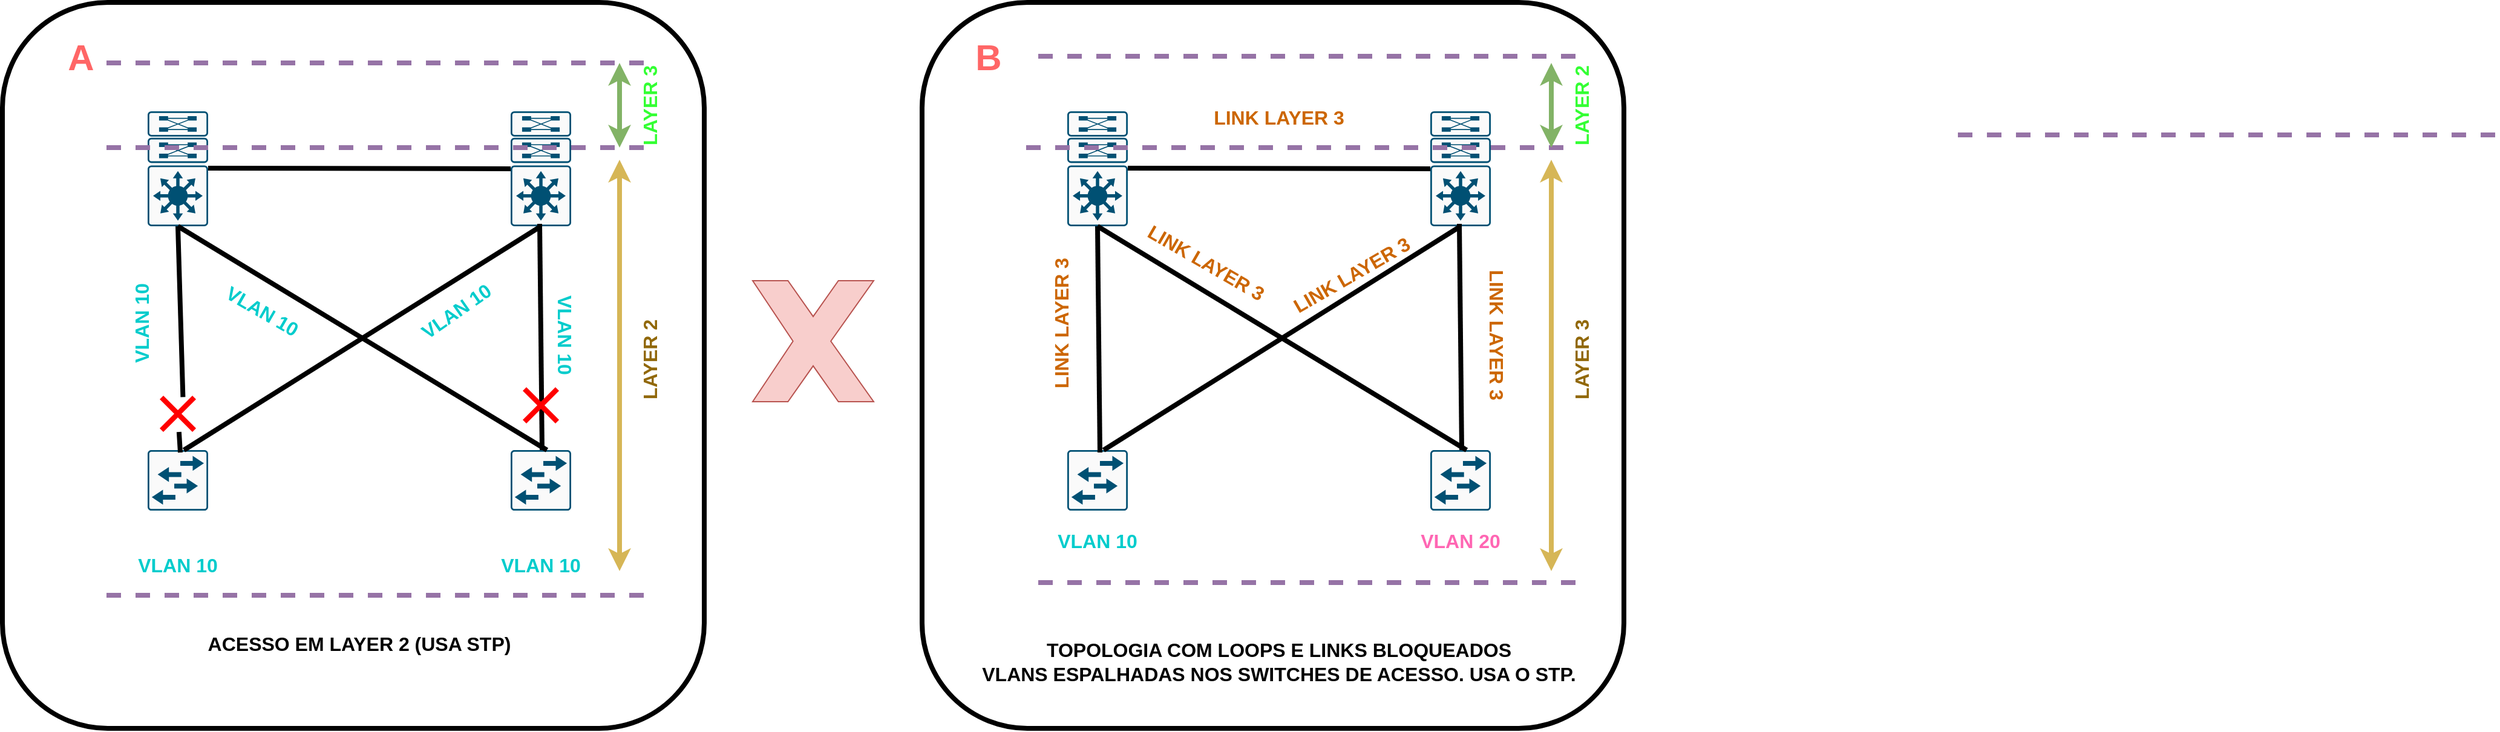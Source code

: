 <mxfile version="24.0.5" type="device">
  <diagram name="Página-1" id="dn1WERP5WJdpw7qh-cQa">
    <mxGraphModel dx="1194" dy="716" grid="1" gridSize="10" guides="1" tooltips="1" connect="1" arrows="1" fold="1" page="1" pageScale="1" pageWidth="827" pageHeight="1169" math="0" shadow="0">
      <root>
        <mxCell id="0" />
        <mxCell id="1" parent="0" />
        <mxCell id="2IVi3ITnMaEK0_wljfeU-19" value="" style="rounded=1;whiteSpace=wrap;html=1;strokeWidth=4;" vertex="1" parent="1">
          <mxGeometry x="130" y="70" width="580" height="600" as="geometry" />
        </mxCell>
        <mxCell id="2IVi3ITnMaEK0_wljfeU-1" value="" style="sketch=0;points=[[0.015,0.015,0],[0.985,0.015,0],[0.985,0.985,0],[0.015,0.985,0],[0.25,0,0],[0.5,0,0],[0.75,0,0],[1,0.25,0],[1,0.5,0],[1,0.75,0],[0.75,1,0],[0.5,1,0],[0.25,1,0],[0,0.75,0],[0,0.5,0],[0,0.25,0]];verticalLabelPosition=bottom;html=1;verticalAlign=top;aspect=fixed;align=center;pointerEvents=1;shape=mxgraph.cisco19.rect;prIcon=l3_switch_with_dual_supervisor;fillColor=#FAFAFA;strokeColor=#005073;" vertex="1" parent="1">
          <mxGeometry x="250" y="160" width="50" height="95" as="geometry" />
        </mxCell>
        <mxCell id="2IVi3ITnMaEK0_wljfeU-2" value="" style="sketch=0;points=[[0.015,0.015,0],[0.985,0.015,0],[0.985,0.985,0],[0.015,0.985,0],[0.25,0,0],[0.5,0,0],[0.75,0,0],[1,0.25,0],[1,0.5,0],[1,0.75,0],[0.75,1,0],[0.5,1,0],[0.25,1,0],[0,0.75,0],[0,0.5,0],[0,0.25,0]];verticalLabelPosition=bottom;html=1;verticalAlign=top;aspect=fixed;align=center;pointerEvents=1;shape=mxgraph.cisco19.rect;prIcon=workgroup_switch;fillColor=#FAFAFA;strokeColor=#005073;" vertex="1" parent="1">
          <mxGeometry x="250" y="440" width="50" height="50" as="geometry" />
        </mxCell>
        <mxCell id="2IVi3ITnMaEK0_wljfeU-3" value="" style="sketch=0;points=[[0.015,0.015,0],[0.985,0.015,0],[0.985,0.985,0],[0.015,0.985,0],[0.25,0,0],[0.5,0,0],[0.75,0,0],[1,0.25,0],[1,0.5,0],[1,0.75,0],[0.75,1,0],[0.5,1,0],[0.25,1,0],[0,0.75,0],[0,0.5,0],[0,0.25,0]];verticalLabelPosition=bottom;html=1;verticalAlign=top;aspect=fixed;align=center;pointerEvents=1;shape=mxgraph.cisco19.rect;prIcon=workgroup_switch;fillColor=#FAFAFA;strokeColor=#005073;" vertex="1" parent="1">
          <mxGeometry x="550" y="440" width="50" height="50" as="geometry" />
        </mxCell>
        <mxCell id="2IVi3ITnMaEK0_wljfeU-4" value="" style="sketch=0;points=[[0.015,0.015,0],[0.985,0.015,0],[0.985,0.985,0],[0.015,0.985,0],[0.25,0,0],[0.5,0,0],[0.75,0,0],[1,0.25,0],[1,0.5,0],[1,0.75,0],[0.75,1,0],[0.5,1,0],[0.25,1,0],[0,0.75,0],[0,0.5,0],[0,0.25,0]];verticalLabelPosition=bottom;html=1;verticalAlign=top;aspect=fixed;align=center;pointerEvents=1;shape=mxgraph.cisco19.rect;prIcon=l3_switch_with_dual_supervisor;fillColor=#FAFAFA;strokeColor=#005073;" vertex="1" parent="1">
          <mxGeometry x="550" y="160" width="50" height="95" as="geometry" />
        </mxCell>
        <mxCell id="2IVi3ITnMaEK0_wljfeU-5" value="" style="endArrow=none;html=1;rounded=0;strokeWidth=4;entryX=0;entryY=0.5;entryDx=0;entryDy=0;entryPerimeter=0;" edge="1" parent="1" target="2IVi3ITnMaEK0_wljfeU-4">
          <mxGeometry width="50" height="50" relative="1" as="geometry">
            <mxPoint x="300" y="207" as="sourcePoint" />
            <mxPoint x="540" y="207" as="targetPoint" />
          </mxGeometry>
        </mxCell>
        <mxCell id="2IVi3ITnMaEK0_wljfeU-6" value="" style="endArrow=none;html=1;rounded=0;strokeWidth=4;entryX=0.64;entryY=0.04;entryDx=0;entryDy=0;entryPerimeter=0;" edge="1" parent="1" source="2IVi3ITnMaEK0_wljfeU-59">
          <mxGeometry width="50" height="50" relative="1" as="geometry">
            <mxPoint x="275" y="255" as="sourcePoint" />
            <mxPoint x="277" y="442" as="targetPoint" />
          </mxGeometry>
        </mxCell>
        <mxCell id="2IVi3ITnMaEK0_wljfeU-8" value="" style="endArrow=none;html=1;rounded=0;strokeWidth=4;entryX=0.64;entryY=0.04;entryDx=0;entryDy=0;entryPerimeter=0;" edge="1" parent="1">
          <mxGeometry width="50" height="50" relative="1" as="geometry">
            <mxPoint x="574" y="253" as="sourcePoint" />
            <mxPoint x="576" y="440" as="targetPoint" />
          </mxGeometry>
        </mxCell>
        <mxCell id="2IVi3ITnMaEK0_wljfeU-9" value="" style="endArrow=none;html=1;rounded=0;strokeWidth=4;exitX=0.5;exitY=1;exitDx=0;exitDy=0;exitPerimeter=0;" edge="1" parent="1" source="2IVi3ITnMaEK0_wljfeU-4">
          <mxGeometry width="50" height="50" relative="1" as="geometry">
            <mxPoint x="290" y="265" as="sourcePoint" />
            <mxPoint x="280" y="440" as="targetPoint" />
          </mxGeometry>
        </mxCell>
        <mxCell id="2IVi3ITnMaEK0_wljfeU-10" value="" style="endArrow=none;html=1;rounded=0;strokeWidth=4;entryX=0.5;entryY=1;entryDx=0;entryDy=0;entryPerimeter=0;" edge="1" parent="1" target="2IVi3ITnMaEK0_wljfeU-1">
          <mxGeometry width="50" height="50" relative="1" as="geometry">
            <mxPoint x="580" y="440" as="sourcePoint" />
            <mxPoint x="290" y="450" as="targetPoint" />
          </mxGeometry>
        </mxCell>
        <mxCell id="2IVi3ITnMaEK0_wljfeU-12" value="VLAN 10" style="text;html=1;strokeColor=none;fillColor=none;align=center;verticalAlign=middle;whiteSpace=wrap;rounded=0;fontSize=16;fontStyle=1;fontColor=#00CCCC;" vertex="1" parent="1">
          <mxGeometry x="190" y="520" width="170" height="30" as="geometry" />
        </mxCell>
        <mxCell id="2IVi3ITnMaEK0_wljfeU-14" value="VLAN 10" style="text;html=1;strokeColor=none;fillColor=none;align=center;verticalAlign=middle;whiteSpace=wrap;rounded=0;fontSize=16;fontStyle=1;rotation=-90;fontColor=#00CCCC;" vertex="1" parent="1">
          <mxGeometry x="160" y="320" width="170" height="30" as="geometry" />
        </mxCell>
        <mxCell id="2IVi3ITnMaEK0_wljfeU-15" value="VLAN 10" style="text;html=1;strokeColor=none;fillColor=none;align=center;verticalAlign=middle;whiteSpace=wrap;rounded=0;fontSize=16;fontStyle=1;rotation=-35;fontColor=#00CCCC;" vertex="1" parent="1">
          <mxGeometry x="420" y="310" width="170" height="30" as="geometry" />
        </mxCell>
        <mxCell id="2IVi3ITnMaEK0_wljfeU-18" value="ACESSO EM LAYER 2 (USA STP)" style="text;html=1;strokeColor=none;fillColor=none;align=center;verticalAlign=middle;whiteSpace=wrap;rounded=0;fontSize=16;fontStyle=1" vertex="1" parent="1">
          <mxGeometry x="285" y="585" width="280" height="30" as="geometry" />
        </mxCell>
        <mxCell id="2IVi3ITnMaEK0_wljfeU-20" value="" style="rounded=1;whiteSpace=wrap;html=1;strokeWidth=4;" vertex="1" parent="1">
          <mxGeometry x="890" y="70" width="580" height="600" as="geometry" />
        </mxCell>
        <mxCell id="2IVi3ITnMaEK0_wljfeU-21" value="" style="sketch=0;points=[[0.015,0.015,0],[0.985,0.015,0],[0.985,0.985,0],[0.015,0.985,0],[0.25,0,0],[0.5,0,0],[0.75,0,0],[1,0.25,0],[1,0.5,0],[1,0.75,0],[0.75,1,0],[0.5,1,0],[0.25,1,0],[0,0.75,0],[0,0.5,0],[0,0.25,0]];verticalLabelPosition=bottom;html=1;verticalAlign=top;aspect=fixed;align=center;pointerEvents=1;shape=mxgraph.cisco19.rect;prIcon=l3_switch_with_dual_supervisor;fillColor=#FAFAFA;strokeColor=#005073;" vertex="1" parent="1">
          <mxGeometry x="1010" y="160" width="50" height="95" as="geometry" />
        </mxCell>
        <mxCell id="2IVi3ITnMaEK0_wljfeU-22" value="" style="sketch=0;points=[[0.015,0.015,0],[0.985,0.015,0],[0.985,0.985,0],[0.015,0.985,0],[0.25,0,0],[0.5,0,0],[0.75,0,0],[1,0.25,0],[1,0.5,0],[1,0.75,0],[0.75,1,0],[0.5,1,0],[0.25,1,0],[0,0.75,0],[0,0.5,0],[0,0.25,0]];verticalLabelPosition=bottom;html=1;verticalAlign=top;aspect=fixed;align=center;pointerEvents=1;shape=mxgraph.cisco19.rect;prIcon=workgroup_switch;fillColor=#FAFAFA;strokeColor=#005073;" vertex="1" parent="1">
          <mxGeometry x="1010" y="440" width="50" height="50" as="geometry" />
        </mxCell>
        <mxCell id="2IVi3ITnMaEK0_wljfeU-23" value="" style="sketch=0;points=[[0.015,0.015,0],[0.985,0.015,0],[0.985,0.985,0],[0.015,0.985,0],[0.25,0,0],[0.5,0,0],[0.75,0,0],[1,0.25,0],[1,0.5,0],[1,0.75,0],[0.75,1,0],[0.5,1,0],[0.25,1,0],[0,0.75,0],[0,0.5,0],[0,0.25,0]];verticalLabelPosition=bottom;html=1;verticalAlign=top;aspect=fixed;align=center;pointerEvents=1;shape=mxgraph.cisco19.rect;prIcon=workgroup_switch;fillColor=#FAFAFA;strokeColor=#005073;" vertex="1" parent="1">
          <mxGeometry x="1310" y="440" width="50" height="50" as="geometry" />
        </mxCell>
        <mxCell id="2IVi3ITnMaEK0_wljfeU-24" value="" style="sketch=0;points=[[0.015,0.015,0],[0.985,0.015,0],[0.985,0.985,0],[0.015,0.985,0],[0.25,0,0],[0.5,0,0],[0.75,0,0],[1,0.25,0],[1,0.5,0],[1,0.75,0],[0.75,1,0],[0.5,1,0],[0.25,1,0],[0,0.75,0],[0,0.5,0],[0,0.25,0]];verticalLabelPosition=bottom;html=1;verticalAlign=top;aspect=fixed;align=center;pointerEvents=1;shape=mxgraph.cisco19.rect;prIcon=l3_switch_with_dual_supervisor;fillColor=#FAFAFA;strokeColor=#005073;" vertex="1" parent="1">
          <mxGeometry x="1310" y="160" width="50" height="95" as="geometry" />
        </mxCell>
        <mxCell id="2IVi3ITnMaEK0_wljfeU-25" value="" style="endArrow=none;html=1;rounded=0;strokeWidth=4;entryX=0;entryY=0.5;entryDx=0;entryDy=0;entryPerimeter=0;" edge="1" parent="1" target="2IVi3ITnMaEK0_wljfeU-24">
          <mxGeometry width="50" height="50" relative="1" as="geometry">
            <mxPoint x="1060" y="207" as="sourcePoint" />
            <mxPoint x="1300" y="207" as="targetPoint" />
          </mxGeometry>
        </mxCell>
        <mxCell id="2IVi3ITnMaEK0_wljfeU-26" value="" style="endArrow=none;html=1;rounded=0;strokeWidth=4;entryX=0.64;entryY=0.04;entryDx=0;entryDy=0;entryPerimeter=0;" edge="1" parent="1">
          <mxGeometry width="50" height="50" relative="1" as="geometry">
            <mxPoint x="1035" y="255" as="sourcePoint" />
            <mxPoint x="1037" y="442" as="targetPoint" />
          </mxGeometry>
        </mxCell>
        <mxCell id="2IVi3ITnMaEK0_wljfeU-27" value="" style="endArrow=none;html=1;rounded=0;strokeWidth=4;entryX=0.64;entryY=0.04;entryDx=0;entryDy=0;entryPerimeter=0;" edge="1" parent="1">
          <mxGeometry width="50" height="50" relative="1" as="geometry">
            <mxPoint x="1334" y="253" as="sourcePoint" />
            <mxPoint x="1336" y="440" as="targetPoint" />
          </mxGeometry>
        </mxCell>
        <mxCell id="2IVi3ITnMaEK0_wljfeU-28" value="" style="endArrow=none;html=1;rounded=0;strokeWidth=4;exitX=0.5;exitY=1;exitDx=0;exitDy=0;exitPerimeter=0;" edge="1" parent="1" source="2IVi3ITnMaEK0_wljfeU-24">
          <mxGeometry width="50" height="50" relative="1" as="geometry">
            <mxPoint x="1050" y="265" as="sourcePoint" />
            <mxPoint x="1040" y="440" as="targetPoint" />
          </mxGeometry>
        </mxCell>
        <mxCell id="2IVi3ITnMaEK0_wljfeU-29" value="" style="endArrow=none;html=1;rounded=0;strokeWidth=4;entryX=0.5;entryY=1;entryDx=0;entryDy=0;entryPerimeter=0;" edge="1" parent="1" target="2IVi3ITnMaEK0_wljfeU-21">
          <mxGeometry width="50" height="50" relative="1" as="geometry">
            <mxPoint x="1340" y="440" as="sourcePoint" />
            <mxPoint x="1050" y="450" as="targetPoint" />
          </mxGeometry>
        </mxCell>
        <mxCell id="2IVi3ITnMaEK0_wljfeU-30" value="LINK LAYER 3" style="text;html=1;strokeColor=none;fillColor=none;align=center;verticalAlign=middle;whiteSpace=wrap;rounded=0;fontSize=16;fontStyle=1;fontColor=#CC6600;" vertex="1" parent="1">
          <mxGeometry x="1100" y="150" width="170" height="30" as="geometry" />
        </mxCell>
        <mxCell id="2IVi3ITnMaEK0_wljfeU-31" value="VLAN 10" style="text;html=1;strokeColor=none;fillColor=none;align=center;verticalAlign=middle;whiteSpace=wrap;rounded=0;fontSize=16;fontStyle=1;fontColor=#00CCCC;" vertex="1" parent="1">
          <mxGeometry x="950" y="500" width="170" height="30" as="geometry" />
        </mxCell>
        <mxCell id="2IVi3ITnMaEK0_wljfeU-32" value="&lt;div&gt;VLAN 20&lt;/div&gt;" style="text;html=1;strokeColor=none;fillColor=none;align=center;verticalAlign=middle;whiteSpace=wrap;rounded=0;fontSize=16;fontStyle=1;fontColor=#FF66B3;" vertex="1" parent="1">
          <mxGeometry x="1250" y="500" width="170" height="30" as="geometry" />
        </mxCell>
        <mxCell id="2IVi3ITnMaEK0_wljfeU-37" value="&lt;div&gt;TOPOLOGIA COM LOOPS E LINKS BLOQUEADOS&lt;/div&gt;&lt;div&gt;VLANS ESPALHADAS NOS SWITCHES DE ACESSO. USA O STP.&lt;br&gt;&lt;/div&gt;" style="text;html=1;strokeColor=none;fillColor=none;align=center;verticalAlign=middle;whiteSpace=wrap;rounded=0;fontSize=16;fontStyle=1" vertex="1" parent="1">
          <mxGeometry x="935" y="600" width="500" height="30" as="geometry" />
        </mxCell>
        <mxCell id="2IVi3ITnMaEK0_wljfeU-38" value="" style="verticalLabelPosition=bottom;verticalAlign=top;html=1;shape=mxgraph.basic.x;fillColor=#f8cecc;strokeColor=#b85450;" vertex="1" parent="1">
          <mxGeometry x="750" y="300" width="100" height="100" as="geometry" />
        </mxCell>
        <mxCell id="2IVi3ITnMaEK0_wljfeU-58" value="" style="shape=mxgraph.mockup.markup.redX;fillColor=#ff0000;html=1;shadow=0;whiteSpace=wrap;strokeColor=none;" vertex="1" parent="1">
          <mxGeometry x="560" y="388" width="30" height="30" as="geometry" />
        </mxCell>
        <mxCell id="2IVi3ITnMaEK0_wljfeU-64" value="A" style="text;html=1;strokeColor=none;fillColor=none;align=center;verticalAlign=middle;whiteSpace=wrap;rounded=0;fontSize=30;fontStyle=1;fontColor=#FF6666;" vertex="1" parent="1">
          <mxGeometry x="170" y="100" width="50" height="30" as="geometry" />
        </mxCell>
        <mxCell id="2IVi3ITnMaEK0_wljfeU-65" value="B" style="text;html=1;strokeColor=none;fillColor=none;align=center;verticalAlign=middle;whiteSpace=wrap;rounded=0;fontSize=30;fontStyle=1;fontColor=#FF6666;" vertex="1" parent="1">
          <mxGeometry x="920" y="100" width="50" height="30" as="geometry" />
        </mxCell>
        <mxCell id="2IVi3ITnMaEK0_wljfeU-66" value="" style="endArrow=none;html=1;rounded=0;strokeWidth=4;entryX=0.64;entryY=0.04;entryDx=0;entryDy=0;entryPerimeter=0;" edge="1" parent="1" target="2IVi3ITnMaEK0_wljfeU-59">
          <mxGeometry width="50" height="50" relative="1" as="geometry">
            <mxPoint x="275" y="255" as="sourcePoint" />
            <mxPoint x="277" y="442" as="targetPoint" />
          </mxGeometry>
        </mxCell>
        <mxCell id="2IVi3ITnMaEK0_wljfeU-59" value="" style="shape=mxgraph.mockup.markup.redX;fillColor=#ff0000;html=1;shadow=0;whiteSpace=wrap;strokeColor=none;" vertex="1" parent="1">
          <mxGeometry x="260" y="395" width="30" height="30" as="geometry" />
        </mxCell>
        <mxCell id="2IVi3ITnMaEK0_wljfeU-68" value="VLAN 10" style="text;html=1;strokeColor=none;fillColor=none;align=center;verticalAlign=middle;whiteSpace=wrap;rounded=0;fontSize=16;fontStyle=1;fontColor=#00CCCC;" vertex="1" parent="1">
          <mxGeometry x="490" y="520" width="170" height="30" as="geometry" />
        </mxCell>
        <mxCell id="2IVi3ITnMaEK0_wljfeU-69" value="VLAN 10" style="text;html=1;strokeColor=none;fillColor=none;align=center;verticalAlign=middle;whiteSpace=wrap;rounded=0;fontSize=16;fontStyle=1;rotation=90;fontColor=#00CCCC;" vertex="1" parent="1">
          <mxGeometry x="510" y="330" width="170" height="30" as="geometry" />
        </mxCell>
        <mxCell id="2IVi3ITnMaEK0_wljfeU-70" value="VLAN 10" style="text;html=1;strokeColor=none;fillColor=none;align=center;verticalAlign=middle;whiteSpace=wrap;rounded=0;fontSize=16;fontStyle=1;rotation=30;fontColor=#00CCCC;" vertex="1" parent="1">
          <mxGeometry x="260" y="310" width="170" height="30" as="geometry" />
        </mxCell>
        <mxCell id="2IVi3ITnMaEK0_wljfeU-71" value="LINK LAYER 3" style="text;html=1;strokeColor=none;fillColor=none;align=center;verticalAlign=middle;whiteSpace=wrap;rounded=0;fontSize=16;fontStyle=1;fontColor=#CC6600;rotation=-90;" vertex="1" parent="1">
          <mxGeometry x="920" y="320" width="170" height="30" as="geometry" />
        </mxCell>
        <mxCell id="2IVi3ITnMaEK0_wljfeU-72" value="LINK LAYER 3" style="text;html=1;strokeColor=none;fillColor=none;align=center;verticalAlign=middle;whiteSpace=wrap;rounded=0;fontSize=16;fontStyle=1;fontColor=#CC6600;rotation=90;" vertex="1" parent="1">
          <mxGeometry x="1280" y="330" width="170" height="30" as="geometry" />
        </mxCell>
        <mxCell id="2IVi3ITnMaEK0_wljfeU-73" value="LINK LAYER 3" style="text;html=1;strokeColor=none;fillColor=none;align=center;verticalAlign=middle;whiteSpace=wrap;rounded=0;fontSize=16;fontStyle=1;fontColor=#CC6600;rotation=30;" vertex="1" parent="1">
          <mxGeometry x="1040" y="270" width="170" height="30" as="geometry" />
        </mxCell>
        <mxCell id="2IVi3ITnMaEK0_wljfeU-74" value="LINK LAYER 3" style="text;html=1;strokeColor=none;fillColor=none;align=center;verticalAlign=middle;whiteSpace=wrap;rounded=0;fontSize=16;fontStyle=1;fontColor=#CC6600;rotation=-30;" vertex="1" parent="1">
          <mxGeometry x="1160" y="280" width="170" height="30" as="geometry" />
        </mxCell>
        <mxCell id="2IVi3ITnMaEK0_wljfeU-75" value="" style="endArrow=none;html=1;rounded=0;dashed=1;strokeWidth=4;fillColor=#e1d5e7;strokeColor=#9673a6;" edge="1" parent="1">
          <mxGeometry width="50" height="50" relative="1" as="geometry">
            <mxPoint x="660" y="190" as="sourcePoint" />
            <mxPoint x="210" y="190" as="targetPoint" />
          </mxGeometry>
        </mxCell>
        <mxCell id="2IVi3ITnMaEK0_wljfeU-76" value="" style="endArrow=none;html=1;rounded=0;dashed=1;strokeWidth=4;fillColor=#e1d5e7;strokeColor=#9673a6;" edge="1" parent="1">
          <mxGeometry width="50" height="50" relative="1" as="geometry">
            <mxPoint x="660" y="560" as="sourcePoint" />
            <mxPoint x="210" y="560" as="targetPoint" />
          </mxGeometry>
        </mxCell>
        <mxCell id="2IVi3ITnMaEK0_wljfeU-77" value="" style="endArrow=none;html=1;rounded=0;dashed=1;strokeWidth=4;fillColor=#e1d5e7;strokeColor=#9673a6;" edge="1" parent="1">
          <mxGeometry width="50" height="50" relative="1" as="geometry">
            <mxPoint x="660" y="120" as="sourcePoint" />
            <mxPoint x="210" y="120" as="targetPoint" />
          </mxGeometry>
        </mxCell>
        <mxCell id="2IVi3ITnMaEK0_wljfeU-78" value="" style="endArrow=classic;startArrow=classic;html=1;rounded=0;fillColor=#fff2cc;strokeColor=#d6b656;strokeWidth=4;" edge="1" parent="1">
          <mxGeometry width="50" height="50" relative="1" as="geometry">
            <mxPoint x="640" y="540" as="sourcePoint" />
            <mxPoint x="640" y="200" as="targetPoint" />
          </mxGeometry>
        </mxCell>
        <mxCell id="2IVi3ITnMaEK0_wljfeU-80" value="LAYER 2" style="text;html=1;strokeColor=none;fillColor=none;align=center;verticalAlign=middle;whiteSpace=wrap;rounded=0;fontSize=16;fontStyle=1;fontColor=#916809;rotation=-90;" vertex="1" parent="1">
          <mxGeometry x="580" y="350" width="170" height="30" as="geometry" />
        </mxCell>
        <mxCell id="2IVi3ITnMaEK0_wljfeU-81" value="" style="endArrow=classic;startArrow=classic;html=1;rounded=0;strokeWidth=4;fillColor=#d5e8d4;strokeColor=#82b366;" edge="1" parent="1">
          <mxGeometry width="50" height="50" relative="1" as="geometry">
            <mxPoint x="640" y="190" as="sourcePoint" />
            <mxPoint x="640" y="120" as="targetPoint" />
          </mxGeometry>
        </mxCell>
        <mxCell id="2IVi3ITnMaEK0_wljfeU-82" value="LAYER 3" style="text;html=1;strokeColor=none;fillColor=none;align=center;verticalAlign=middle;whiteSpace=wrap;rounded=0;fontSize=16;fontStyle=1;fontColor=#33FF33;rotation=-90;" vertex="1" parent="1">
          <mxGeometry x="580" y="140" width="170" height="30" as="geometry" />
        </mxCell>
        <mxCell id="2IVi3ITnMaEK0_wljfeU-83" value="" style="endArrow=none;html=1;rounded=0;dashed=1;strokeWidth=4;fillColor=#e1d5e7;strokeColor=#9673a6;" edge="1" parent="1">
          <mxGeometry width="50" height="50" relative="1" as="geometry">
            <mxPoint x="1430" y="114.5" as="sourcePoint" />
            <mxPoint x="980" y="114.5" as="targetPoint" />
          </mxGeometry>
        </mxCell>
        <mxCell id="2IVi3ITnMaEK0_wljfeU-84" value="" style="endArrow=none;html=1;rounded=0;dashed=1;strokeWidth=4;fillColor=#e1d5e7;strokeColor=#9673a6;" edge="1" parent="1">
          <mxGeometry width="50" height="50" relative="1" as="geometry">
            <mxPoint x="1420" y="190" as="sourcePoint" />
            <mxPoint x="970" y="190" as="targetPoint" />
          </mxGeometry>
        </mxCell>
        <mxCell id="2IVi3ITnMaEK0_wljfeU-85" value="" style="endArrow=none;html=1;rounded=0;dashed=1;strokeWidth=4;fillColor=#e1d5e7;strokeColor=#9673a6;" edge="1" parent="1">
          <mxGeometry width="50" height="50" relative="1" as="geometry">
            <mxPoint x="2190" y="179.5" as="sourcePoint" />
            <mxPoint x="1740" y="179.5" as="targetPoint" />
          </mxGeometry>
        </mxCell>
        <mxCell id="2IVi3ITnMaEK0_wljfeU-86" value="" style="endArrow=none;html=1;rounded=0;dashed=1;strokeWidth=4;fillColor=#e1d5e7;strokeColor=#9673a6;" edge="1" parent="1">
          <mxGeometry width="50" height="50" relative="1" as="geometry">
            <mxPoint x="1430" y="549.5" as="sourcePoint" />
            <mxPoint x="980" y="549.5" as="targetPoint" />
          </mxGeometry>
        </mxCell>
        <mxCell id="2IVi3ITnMaEK0_wljfeU-87" value="" style="endArrow=classic;startArrow=classic;html=1;rounded=0;fillColor=#fff2cc;strokeColor=#d6b656;strokeWidth=4;" edge="1" parent="1">
          <mxGeometry width="50" height="50" relative="1" as="geometry">
            <mxPoint x="1410" y="540" as="sourcePoint" />
            <mxPoint x="1410" y="200" as="targetPoint" />
          </mxGeometry>
        </mxCell>
        <mxCell id="2IVi3ITnMaEK0_wljfeU-88" value="LAYER 3" style="text;html=1;strokeColor=none;fillColor=none;align=center;verticalAlign=middle;whiteSpace=wrap;rounded=0;fontSize=16;fontStyle=1;fontColor=#916809;rotation=-90;" vertex="1" parent="1">
          <mxGeometry x="1350" y="350" width="170" height="30" as="geometry" />
        </mxCell>
        <mxCell id="2IVi3ITnMaEK0_wljfeU-89" value="" style="endArrow=classic;startArrow=classic;html=1;rounded=0;strokeWidth=4;fillColor=#d5e8d4;strokeColor=#82b366;" edge="1" parent="1">
          <mxGeometry width="50" height="50" relative="1" as="geometry">
            <mxPoint x="1410" y="190" as="sourcePoint" />
            <mxPoint x="1410" y="120" as="targetPoint" />
          </mxGeometry>
        </mxCell>
        <mxCell id="2IVi3ITnMaEK0_wljfeU-90" value="LAYER 2" style="text;html=1;strokeColor=none;fillColor=none;align=center;verticalAlign=middle;whiteSpace=wrap;rounded=0;fontSize=16;fontStyle=1;fontColor=#33FF33;rotation=-90;" vertex="1" parent="1">
          <mxGeometry x="1350" y="140" width="170" height="30" as="geometry" />
        </mxCell>
      </root>
    </mxGraphModel>
  </diagram>
</mxfile>
